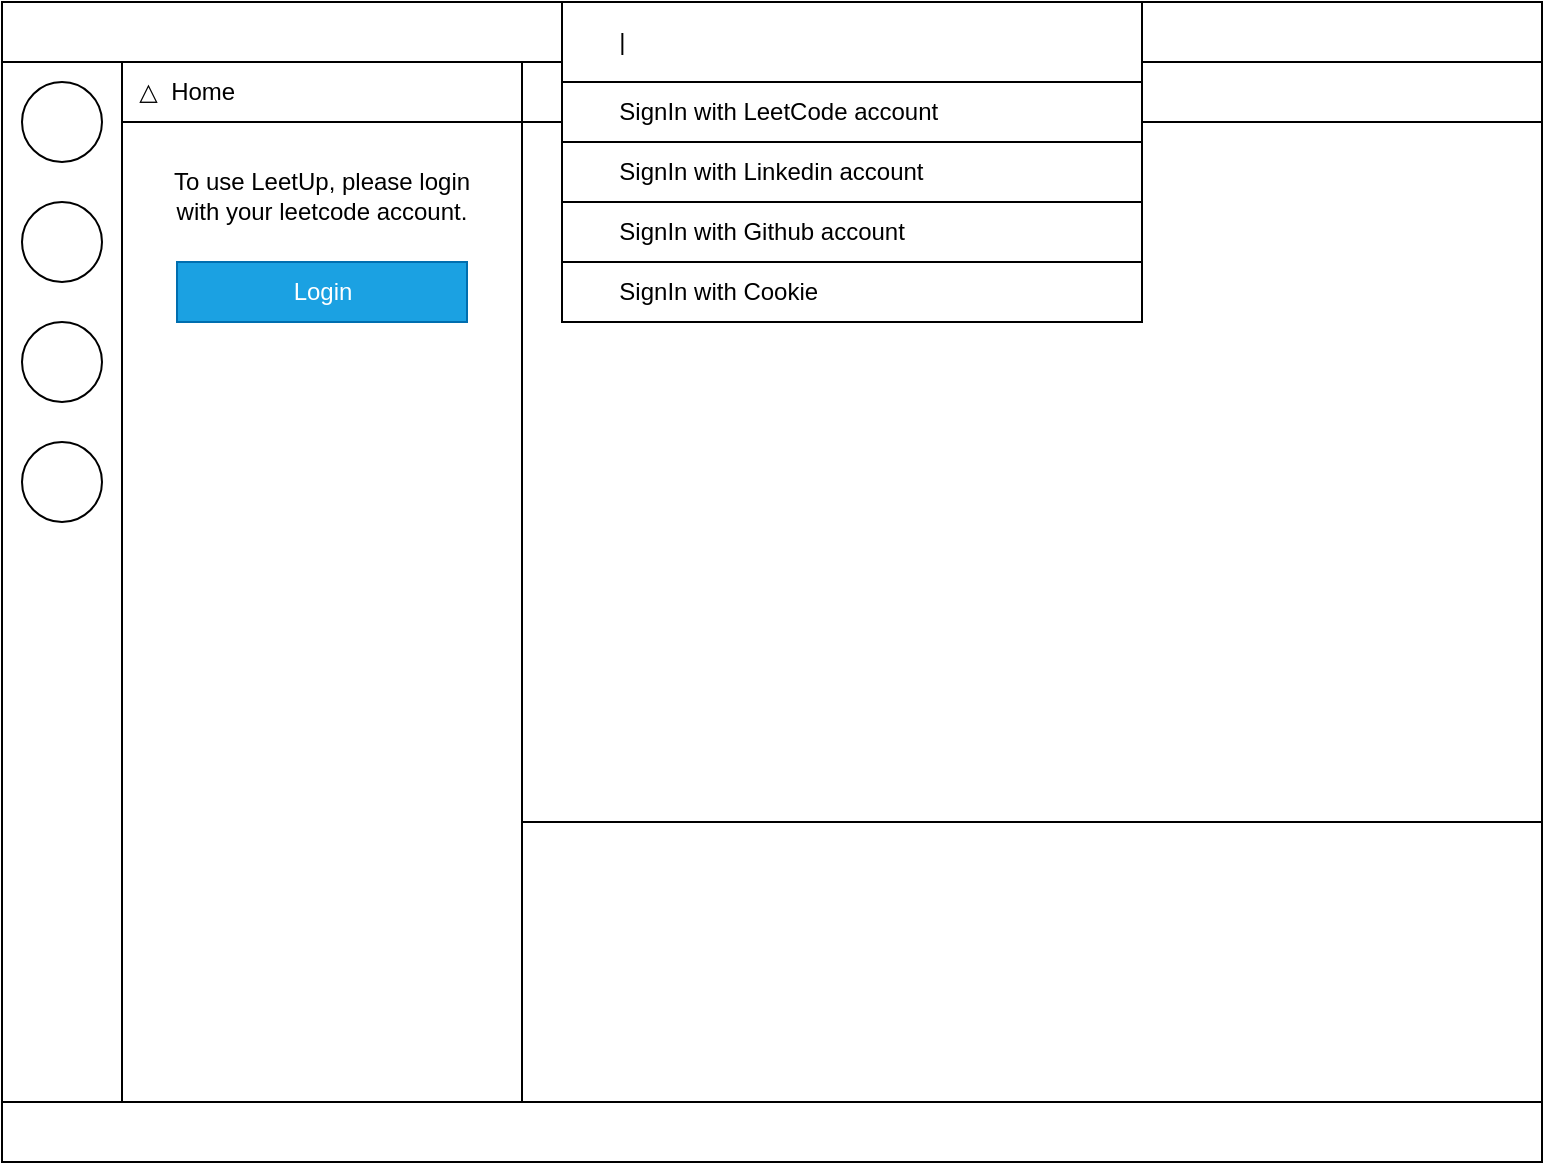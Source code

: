 <mxfile>
    <diagram id="TY2ji9zwoc-1wQC9up7U" name="Before Login">
        <mxGraphModel dx="1744" dy="1167" grid="1" gridSize="10" guides="1" tooltips="1" connect="1" arrows="1" fold="1" page="1" pageScale="1" pageWidth="827" pageHeight="1169" math="0" shadow="0">
            <root>
                <mxCell id="0"/>
                <mxCell id="1" parent="0"/>
                <mxCell id="2" value="" style="rounded=0;whiteSpace=wrap;html=1;" parent="1" vertex="1">
                    <mxGeometry x="100" y="160" width="200" height="520" as="geometry"/>
                </mxCell>
                <mxCell id="3" value="" style="rounded=0;whiteSpace=wrap;html=1;" parent="1" vertex="1">
                    <mxGeometry x="40" y="160" width="60" height="520" as="geometry"/>
                </mxCell>
                <mxCell id="4" value="" style="rounded=0;whiteSpace=wrap;html=1;" parent="1" vertex="1">
                    <mxGeometry x="300" y="540" width="510" height="140" as="geometry"/>
                </mxCell>
                <mxCell id="6" value="" style="rounded=0;whiteSpace=wrap;html=1;" parent="1" vertex="1">
                    <mxGeometry x="300" y="160" width="510" height="380" as="geometry"/>
                </mxCell>
                <mxCell id="7" value="" style="rounded=0;whiteSpace=wrap;html=1;" parent="1" vertex="1">
                    <mxGeometry x="40" y="130" width="770" height="30" as="geometry"/>
                </mxCell>
                <mxCell id="8" value="" style="rounded=0;whiteSpace=wrap;html=1;" parent="1" vertex="1">
                    <mxGeometry x="40" y="680" width="770" height="30" as="geometry"/>
                </mxCell>
                <mxCell id="9" value="" style="rounded=0;whiteSpace=wrap;html=1;strokeColor=default;" parent="1" vertex="1">
                    <mxGeometry x="300" y="160" width="90" height="30" as="geometry"/>
                </mxCell>
                <mxCell id="12" value="" style="rounded=0;whiteSpace=wrap;html=1;" parent="1" vertex="1">
                    <mxGeometry x="390" y="160" width="90" height="30" as="geometry"/>
                </mxCell>
                <mxCell id="13" value="" style="rounded=0;whiteSpace=wrap;html=1;" parent="1" vertex="1">
                    <mxGeometry x="480" y="160" width="90" height="30" as="geometry"/>
                </mxCell>
                <mxCell id="14" value="" style="rounded=0;whiteSpace=wrap;html=1;" parent="1" vertex="1">
                    <mxGeometry x="570" y="160" width="240" height="30" as="geometry"/>
                </mxCell>
                <mxCell id="15" value="" style="ellipse;whiteSpace=wrap;html=1;aspect=fixed;strokeColor=default;" parent="1" vertex="1">
                    <mxGeometry x="50" y="170" width="40" height="40" as="geometry"/>
                </mxCell>
                <mxCell id="16" value="" style="ellipse;whiteSpace=wrap;html=1;aspect=fixed;strokeColor=default;" parent="1" vertex="1">
                    <mxGeometry x="50" y="230" width="40" height="40" as="geometry"/>
                </mxCell>
                <mxCell id="17" value="" style="ellipse;whiteSpace=wrap;html=1;aspect=fixed;strokeColor=default;" parent="1" vertex="1">
                    <mxGeometry x="50" y="290" width="40" height="40" as="geometry"/>
                </mxCell>
                <mxCell id="18" value="" style="ellipse;whiteSpace=wrap;html=1;aspect=fixed;strokeColor=default;" parent="1" vertex="1">
                    <mxGeometry x="50" y="350" width="40" height="40" as="geometry"/>
                </mxCell>
                <mxCell id="19" value="&amp;nbsp; △&amp;nbsp; Home" style="rounded=0;whiteSpace=wrap;html=1;strokeColor=default;align=left;" parent="1" vertex="1">
                    <mxGeometry x="100" y="160" width="200" height="30" as="geometry"/>
                </mxCell>
                <mxCell id="20" value="" style="rounded=0;whiteSpace=wrap;html=1;strokeColor=default;" parent="1" vertex="1">
                    <mxGeometry x="100" y="190" width="200" height="490" as="geometry"/>
                </mxCell>
                <mxCell id="22" value="Login" style="rounded=0;whiteSpace=wrap;html=1;strokeColor=#006EAF;fillColor=#1ba1e2;fontColor=#ffffff;" parent="1" vertex="1">
                    <mxGeometry x="127.5" y="260" width="145" height="30" as="geometry"/>
                </mxCell>
                <mxCell id="7uzm0SndYFBvBvAtwjh_-22" value="To use LeetUp, please login with your leetcode account." style="text;html=1;strokeColor=none;fillColor=none;align=center;verticalAlign=middle;whiteSpace=wrap;rounded=0;" parent="1" vertex="1">
                    <mxGeometry x="120" y="207" width="160" height="40" as="geometry"/>
                </mxCell>
                <mxCell id="ERdGHyG0HeLvpKYZL31H-22" value="" style="rounded=0;whiteSpace=wrap;html=1;strokeColor=default;" parent="1" vertex="1">
                    <mxGeometry x="320" y="130" width="290" height="160" as="geometry"/>
                </mxCell>
                <mxCell id="ERdGHyG0HeLvpKYZL31H-23" value="&lt;span style=&quot;white-space: pre&quot;&gt;&#9;&lt;/span&gt;|" style="rounded=0;whiteSpace=wrap;html=1;strokeColor=default;align=left;" parent="1" vertex="1">
                    <mxGeometry x="320" y="130" width="290" height="40" as="geometry"/>
                </mxCell>
                <mxCell id="ERdGHyG0HeLvpKYZL31H-24" value="&lt;span style=&quot;white-space: pre&quot;&gt;&#9;&lt;/span&gt;SignIn with LeetCode account" style="rounded=0;whiteSpace=wrap;html=1;strokeColor=default;align=left;" parent="1" vertex="1">
                    <mxGeometry x="320" y="170" width="290" height="30" as="geometry"/>
                </mxCell>
                <mxCell id="ERdGHyG0HeLvpKYZL31H-25" value="&lt;span style=&quot;white-space: pre&quot;&gt;&#9;&lt;/span&gt;SignIn with Linkedin account" style="rounded=0;whiteSpace=wrap;html=1;strokeColor=default;align=left;" parent="1" vertex="1">
                    <mxGeometry x="320" y="200" width="290" height="30" as="geometry"/>
                </mxCell>
                <mxCell id="ERdGHyG0HeLvpKYZL31H-26" value="&lt;span style=&quot;white-space: pre&quot;&gt;&#9;&lt;/span&gt;SignIn with Github account" style="rounded=0;whiteSpace=wrap;html=1;strokeColor=default;align=left;" parent="1" vertex="1">
                    <mxGeometry x="320" y="230" width="290" height="30" as="geometry"/>
                </mxCell>
                <mxCell id="ERdGHyG0HeLvpKYZL31H-27" value="&lt;span style=&quot;white-space: pre&quot;&gt;&#9;&lt;/span&gt;SignIn with Cookie" style="rounded=0;whiteSpace=wrap;html=1;strokeColor=default;align=left;" parent="1" vertex="1">
                    <mxGeometry x="320" y="260" width="290" height="30" as="geometry"/>
                </mxCell>
            </root>
        </mxGraphModel>
    </diagram>
    <diagram name="After Login" id="uFW-QHKj9lrslyT1C-xP">
        <mxGraphModel dx="2571" dy="1167" grid="1" gridSize="10" guides="1" tooltips="1" connect="1" arrows="1" fold="1" page="1" pageScale="1" pageWidth="827" pageHeight="1169" math="0" shadow="0">
            <root>
                <mxCell id="6rF_11yRFb2CChP4Dicz-0"/>
                <mxCell id="6rF_11yRFb2CChP4Dicz-1" parent="6rF_11yRFb2CChP4Dicz-0"/>
                <mxCell id="6rF_11yRFb2CChP4Dicz-2" value="" style="rounded=0;whiteSpace=wrap;html=1;" parent="6rF_11yRFb2CChP4Dicz-1" vertex="1">
                    <mxGeometry x="100" y="160" width="200" height="520" as="geometry"/>
                </mxCell>
                <mxCell id="6rF_11yRFb2CChP4Dicz-3" value="" style="rounded=0;whiteSpace=wrap;html=1;" parent="6rF_11yRFb2CChP4Dicz-1" vertex="1">
                    <mxGeometry x="40" y="160" width="60" height="520" as="geometry"/>
                </mxCell>
                <mxCell id="6rF_11yRFb2CChP4Dicz-4" value="" style="rounded=0;whiteSpace=wrap;html=1;" parent="6rF_11yRFb2CChP4Dicz-1" vertex="1">
                    <mxGeometry x="300" y="540" width="940" height="140" as="geometry"/>
                </mxCell>
                <mxCell id="6rF_11yRFb2CChP4Dicz-5" value="" style="rounded=0;whiteSpace=wrap;html=1;" parent="6rF_11yRFb2CChP4Dicz-1" vertex="1">
                    <mxGeometry x="300" y="160" width="940" height="380" as="geometry"/>
                </mxCell>
                <mxCell id="6rF_11yRFb2CChP4Dicz-6" value="" style="rounded=0;whiteSpace=wrap;html=1;" parent="6rF_11yRFb2CChP4Dicz-1" vertex="1">
                    <mxGeometry x="40" y="130" width="1200" height="30" as="geometry"/>
                </mxCell>
                <mxCell id="6rF_11yRFb2CChP4Dicz-7" value="" style="rounded=0;whiteSpace=wrap;html=1;" parent="6rF_11yRFb2CChP4Dicz-1" vertex="1">
                    <mxGeometry x="40" y="680" width="1200" height="30" as="geometry"/>
                </mxCell>
                <mxCell id="6rF_11yRFb2CChP4Dicz-8" value="&lt;span&gt;P823_Queue&lt;/span&gt;" style="rounded=0;whiteSpace=wrap;html=1;strokeColor=default;" parent="6rF_11yRFb2CChP4Dicz-1" vertex="1">
                    <mxGeometry x="300" y="160" width="90" height="30" as="geometry"/>
                </mxCell>
                <mxCell id="6rF_11yRFb2CChP4Dicz-9" value="" style="rounded=0;whiteSpace=wrap;html=1;" parent="6rF_11yRFb2CChP4Dicz-1" vertex="1">
                    <mxGeometry x="390" y="160" width="90" height="30" as="geometry"/>
                </mxCell>
                <mxCell id="6rF_11yRFb2CChP4Dicz-10" value="" style="rounded=0;whiteSpace=wrap;html=1;" parent="6rF_11yRFb2CChP4Dicz-1" vertex="1">
                    <mxGeometry x="480" y="160" width="90" height="30" as="geometry"/>
                </mxCell>
                <mxCell id="6rF_11yRFb2CChP4Dicz-11" value="" style="rounded=0;whiteSpace=wrap;html=1;" parent="6rF_11yRFb2CChP4Dicz-1" vertex="1">
                    <mxGeometry x="570" y="160" width="670" height="30" as="geometry"/>
                </mxCell>
                <mxCell id="6rF_11yRFb2CChP4Dicz-12" value="" style="ellipse;whiteSpace=wrap;html=1;aspect=fixed;strokeColor=default;" parent="6rF_11yRFb2CChP4Dicz-1" vertex="1">
                    <mxGeometry x="50" y="170" width="40" height="40" as="geometry"/>
                </mxCell>
                <mxCell id="6rF_11yRFb2CChP4Dicz-13" value="" style="ellipse;whiteSpace=wrap;html=1;aspect=fixed;strokeColor=default;" parent="6rF_11yRFb2CChP4Dicz-1" vertex="1">
                    <mxGeometry x="50" y="230" width="40" height="40" as="geometry"/>
                </mxCell>
                <mxCell id="6rF_11yRFb2CChP4Dicz-14" value="" style="ellipse;whiteSpace=wrap;html=1;aspect=fixed;strokeColor=default;" parent="6rF_11yRFb2CChP4Dicz-1" vertex="1">
                    <mxGeometry x="50" y="290" width="40" height="40" as="geometry"/>
                </mxCell>
                <mxCell id="6rF_11yRFb2CChP4Dicz-15" value="" style="ellipse;whiteSpace=wrap;html=1;aspect=fixed;strokeColor=default;" parent="6rF_11yRFb2CChP4Dicz-1" vertex="1">
                    <mxGeometry x="50" y="350" width="40" height="40" as="geometry"/>
                </mxCell>
                <mxCell id="6rF_11yRFb2CChP4Dicz-16" value="&amp;nbsp; △&amp;nbsp; Home" style="rounded=0;whiteSpace=wrap;html=1;strokeColor=default;align=left;" parent="6rF_11yRFb2CChP4Dicz-1" vertex="1">
                    <mxGeometry x="100" y="160" width="200" height="30" as="geometry"/>
                </mxCell>
                <mxCell id="6rF_11yRFb2CChP4Dicz-17" value="" style="rounded=0;whiteSpace=wrap;html=1;strokeColor=default;" parent="6rF_11yRFb2CChP4Dicz-1" vertex="1">
                    <mxGeometry x="100" y="190" width="200" height="490" as="geometry"/>
                </mxCell>
                <mxCell id="6rF_11yRFb2CChP4Dicz-18" value="&lt;span&gt;&amp;nbsp; &amp;nbsp; &amp;nbsp; &amp;nbsp;&lt;/span&gt;△&amp;nbsp;&amp;nbsp;&lt;span&gt;Daily Challenge&lt;/span&gt;" style="rounded=0;whiteSpace=wrap;html=1;strokeColor=default;align=left;" parent="6rF_11yRFb2CChP4Dicz-1" vertex="1">
                    <mxGeometry x="100" y="220" width="200" height="30" as="geometry"/>
                </mxCell>
                <mxCell id="xJPRtiqNaAZXW4HC7p8x-0" value="" style="whiteSpace=wrap;html=1;aspect=fixed;strokeColor=default;" parent="6rF_11yRFb2CChP4Dicz-1" vertex="1">
                    <mxGeometry x="240" y="250" width="20" height="20" as="geometry"/>
                </mxCell>
                <mxCell id="xJPRtiqNaAZXW4HC7p8x-1" value="" style="whiteSpace=wrap;html=1;aspect=fixed;strokeColor=default;" parent="6rF_11yRFb2CChP4Dicz-1" vertex="1">
                    <mxGeometry x="260" y="250" width="20" height="20" as="geometry"/>
                </mxCell>
                <mxCell id="xJPRtiqNaAZXW4HC7p8x-2" value="" style="whiteSpace=wrap;html=1;aspect=fixed;strokeColor=default;" parent="6rF_11yRFb2CChP4Dicz-1" vertex="1">
                    <mxGeometry x="280" y="250" width="20" height="20" as="geometry"/>
                </mxCell>
                <mxCell id="xJPRtiqNaAZXW4HC7p8x-3" value="" style="curved=1;endArrow=classic;html=1;entryX=0.255;entryY=0.609;entryDx=0;entryDy=0;entryPerimeter=0;" parent="6rF_11yRFb2CChP4Dicz-1" target="JKEadK9gaQrLtFto8l6H-4" edge="1">
                    <mxGeometry width="50" height="50" relative="1" as="geometry">
                        <mxPoint x="290" y="260" as="sourcePoint"/>
                        <mxPoint x="503.04" y="159.94" as="targetPoint"/>
                        <Array as="points">
                            <mxPoint x="360" y="370"/>
                        </Array>
                    </mxGeometry>
                </mxCell>
                <mxCell id="xJPRtiqNaAZXW4HC7p8x-4" value="Difficulty Filter" style="text;html=1;strokeColor=none;fillColor=none;align=center;verticalAlign=middle;whiteSpace=wrap;rounded=0;" parent="6rF_11yRFb2CChP4Dicz-1" vertex="1">
                    <mxGeometry x="430" y="330" width="120" height="30" as="geometry"/>
                </mxCell>
                <mxCell id="xJPRtiqNaAZXW4HC7p8x-5" value="&amp;nbsp; &amp;nbsp; &amp;nbsp;P153. Dynamic Heap" style="rounded=0;whiteSpace=wrap;html=1;strokeColor=default;align=left;" parent="6rF_11yRFb2CChP4Dicz-1" vertex="1">
                    <mxGeometry x="100" y="270" width="200" height="30" as="geometry"/>
                </mxCell>
                <mxCell id="xJPRtiqNaAZXW4HC7p8x-6" value="&amp;nbsp; &amp;nbsp; &amp;nbsp;P50. Binary Search Tree" style="rounded=0;whiteSpace=wrap;html=1;strokeColor=default;align=left;" parent="6rF_11yRFb2CChP4Dicz-1" vertex="1">
                    <mxGeometry x="100" y="300" width="200" height="30" as="geometry"/>
                </mxCell>
                <mxCell id="xJPRtiqNaAZXW4HC7p8x-7" value="&amp;nbsp; &amp;nbsp; &amp;nbsp;P823. Queue" style="rounded=0;whiteSpace=wrap;html=1;strokeColor=default;align=left;" parent="6rF_11yRFb2CChP4Dicz-1" vertex="1">
                    <mxGeometry x="100" y="330" width="200" height="30" as="geometry"/>
                </mxCell>
                <mxCell id="xJPRtiqNaAZXW4HC7p8x-8" value="" style="whiteSpace=wrap;html=1;aspect=fixed;strokeColor=default;" parent="6rF_11yRFb2CChP4Dicz-1" vertex="1">
                    <mxGeometry x="100" y="250" width="20" height="20" as="geometry"/>
                </mxCell>
                <mxCell id="xJPRtiqNaAZXW4HC7p8x-9" value="" style="curved=1;endArrow=classic;html=1;" parent="6rF_11yRFb2CChP4Dicz-1" edge="1">
                    <mxGeometry width="50" height="50" relative="1" as="geometry">
                        <mxPoint x="110" y="260" as="sourcePoint"/>
                        <mxPoint x="-60" y="210" as="targetPoint"/>
                        <Array as="points">
                            <mxPoint x="-20" y="280"/>
                            <mxPoint x="-20" y="200"/>
                        </Array>
                    </mxGeometry>
                </mxCell>
                <mxCell id="xJPRtiqNaAZXW4HC7p8x-10" value="Refresh" style="text;html=1;strokeColor=none;fillColor=none;align=center;verticalAlign=middle;whiteSpace=wrap;rounded=0;" parent="6rF_11yRFb2CChP4Dicz-1" vertex="1">
                    <mxGeometry x="-150" y="200" width="120" height="30" as="geometry"/>
                </mxCell>
                <mxCell id="JKEadK9gaQrLtFto8l6H-1" value="" style="curved=1;endArrow=classic;html=1;exitX=1.025;exitY=0.133;exitDx=0;exitDy=0;exitPerimeter=0;" parent="6rF_11yRFb2CChP4Dicz-1" edge="1">
                    <mxGeometry width="50" height="50" relative="1" as="geometry">
                        <mxPoint x="112" y="347.98" as="sourcePoint"/>
                        <mxPoint x="-60" y="300" as="targetPoint"/>
                        <Array as="points">
                            <mxPoint x="-20" y="370"/>
                            <mxPoint x="-20" y="290"/>
                        </Array>
                    </mxGeometry>
                </mxCell>
                <mxCell id="JKEadK9gaQrLtFto8l6H-2" value="Open the web page" style="text;html=1;strokeColor=none;fillColor=none;align=center;verticalAlign=middle;whiteSpace=wrap;rounded=0;" parent="6rF_11yRFb2CChP4Dicz-1" vertex="1">
                    <mxGeometry x="-170" y="295" width="120" height="30" as="geometry"/>
                </mxCell>
                <mxCell id="JKEadK9gaQrLtFto8l6H-4" value="// prefix (A number of problem which is parsed by extension)&lt;br&gt;&lt;br&gt;Write your code here" style="text;html=1;strokeColor=none;fillColor=none;align=left;verticalAlign=top;whiteSpace=wrap;rounded=0;" parent="6rF_11yRFb2CChP4Dicz-1" vertex="1">
                    <mxGeometry x="320" y="210" width="470" height="230" as="geometry"/>
                </mxCell>
                <mxCell id="JKEadK9gaQrLtFto8l6H-5" value="Submit or Test Result will be displayed here" style="text;html=1;strokeColor=none;fillColor=none;align=left;verticalAlign=top;whiteSpace=wrap;rounded=0;" parent="6rF_11yRFb2CChP4Dicz-1" vertex="1">
                    <mxGeometry x="310" y="550" width="490" height="120" as="geometry"/>
                </mxCell>
                <mxCell id="52PHdi-8WmmEpKOvOrVt-0" value="" style="rounded=0;whiteSpace=wrap;html=1;" parent="6rF_11yRFb2CChP4Dicz-1" vertex="1">
                    <mxGeometry x="770" y="190" width="470" height="350" as="geometry"/>
                </mxCell>
                <mxCell id="52PHdi-8WmmEpKOvOrVt-1" value="Profile" style="rounded=0;whiteSpace=wrap;html=1;strokeColor=default;" parent="6rF_11yRFb2CChP4Dicz-1" vertex="1">
                    <mxGeometry x="770" y="160" width="90" height="30" as="geometry"/>
                </mxCell>
                <mxCell id="52PHdi-8WmmEpKOvOrVt-2" value="Hi, GwangrokBaek!" style="text;html=1;strokeColor=none;fillColor=none;align=center;verticalAlign=middle;whiteSpace=wrap;rounded=0;" parent="6rF_11yRFb2CChP4Dicz-1" vertex="1">
                    <mxGeometry x="780" y="200" width="120" height="30" as="geometry"/>
                </mxCell>
                <mxCell id="52PHdi-8WmmEpKOvOrVt-4" value="Logout" style="rounded=0;whiteSpace=wrap;html=1;strokeColor=#006EAF;fillColor=#1ba1e2;fontColor=#ffffff;" parent="6rF_11yRFb2CChP4Dicz-1" vertex="1">
                    <mxGeometry x="932.5" y="490" width="145" height="30" as="geometry"/>
                </mxCell>
                <mxCell id="52PHdi-8WmmEpKOvOrVt-7" value="&amp;nbsp; &amp;nbsp; &amp;nbsp; &amp;nbsp;Profile" style="rounded=0;whiteSpace=wrap;html=1;strokeColor=default;align=left;" parent="6rF_11yRFb2CChP4Dicz-1" vertex="1">
                    <mxGeometry x="100" y="190" width="200" height="30" as="geometry"/>
                </mxCell>
                <mxCell id="TlE2b9tbewYygagQCHZN-1" value="" style="curved=1;endArrow=classic;html=1;entryX=0.222;entryY=0.333;entryDx=0;entryDy=0;entryPerimeter=0;exitX=0.85;exitY=0.333;exitDx=0;exitDy=0;exitPerimeter=0;" parent="6rF_11yRFb2CChP4Dicz-1" source="52PHdi-8WmmEpKOvOrVt-7" target="52PHdi-8WmmEpKOvOrVt-1" edge="1">
                    <mxGeometry width="50" height="50" relative="1" as="geometry">
                        <mxPoint x="320" y="30" as="sourcePoint"/>
                        <mxPoint x="469.85" y="120.07" as="targetPoint"/>
                        <Array as="points">
                            <mxPoint x="390" y="-20"/>
                        </Array>
                    </mxGeometry>
                </mxCell>
                <mxCell id="c7A4KgdMLonuvRmawmUl-0" value="Statistics &amp;amp; Tier" style="rounded=0;whiteSpace=wrap;html=1;" parent="6rF_11yRFb2CChP4Dicz-1" vertex="1">
                    <mxGeometry x="800" y="240" width="410" height="100" as="geometry"/>
                </mxCell>
                <mxCell id="4EIzPuybFNHrhlVwENss-0" value="&lt;span&gt;&amp;nbsp; &amp;nbsp; &amp;nbsp; &amp;nbsp;&lt;/span&gt;△&amp;nbsp; Problems" style="rounded=0;whiteSpace=wrap;html=1;strokeColor=default;align=left;" parent="6rF_11yRFb2CChP4Dicz-1" vertex="1">
                    <mxGeometry x="100" y="360" width="200" height="30" as="geometry"/>
                </mxCell>
                <mxCell id="4EIzPuybFNHrhlVwENss-3" value="Description" style="rounded=0;whiteSpace=wrap;html=1;strokeColor=default;" parent="6rF_11yRFb2CChP4Dicz-1" vertex="1">
                    <mxGeometry x="860" y="160" width="90" height="30" as="geometry"/>
                </mxCell>
                <mxCell id="4EIzPuybFNHrhlVwENss-5" value="" style="curved=1;endArrow=classic;html=1;entryX=0.556;entryY=0.333;entryDx=0;entryDy=0;entryPerimeter=0;exitX=0.85;exitY=0.333;exitDx=0;exitDy=0;exitPerimeter=0;" parent="6rF_11yRFb2CChP4Dicz-1" target="4EIzPuybFNHrhlVwENss-3" edge="1">
                    <mxGeometry width="50" height="50" relative="1" as="geometry">
                        <mxPoint x="175.01" y="285" as="sourcePoint"/>
                        <mxPoint x="694.99" y="255" as="targetPoint"/>
                        <Array as="points">
                            <mxPoint x="230"/>
                            <mxPoint x="820" y="70"/>
                        </Array>
                    </mxGeometry>
                </mxCell>
                <mxCell id="4EIzPuybFNHrhlVwENss-6" value="Submit&amp;nbsp; |&amp;nbsp; Test&amp;nbsp; |&amp;nbsp; Solution" style="text;html=1;strokeColor=none;fillColor=none;align=left;verticalAlign=middle;whiteSpace=wrap;rounded=0;" parent="6rF_11yRFb2CChP4Dicz-1" vertex="1">
                    <mxGeometry x="320" y="430" width="340" height="30" as="geometry"/>
                </mxCell>
                <mxCell id="4EIzPuybFNHrhlVwENss-7" value="Solution" style="rounded=0;whiteSpace=wrap;html=1;strokeColor=default;" parent="6rF_11yRFb2CChP4Dicz-1" vertex="1">
                    <mxGeometry x="950" y="160" width="90" height="30" as="geometry"/>
                </mxCell>
                <mxCell id="4EIzPuybFNHrhlVwENss-8" value="" style="curved=1;endArrow=classic;html=1;entryX=0.556;entryY=0.667;entryDx=0;entryDy=0;entryPerimeter=0;exitX=0.412;exitY=0.5;exitDx=0;exitDy=0;exitPerimeter=0;" parent="6rF_11yRFb2CChP4Dicz-1" source="4EIzPuybFNHrhlVwENss-6" target="4EIzPuybFNHrhlVwENss-7" edge="1">
                    <mxGeometry width="50" height="50" relative="1" as="geometry">
                        <mxPoint x="500" y="499.99" as="sourcePoint"/>
                        <mxPoint x="1019.98" y="469.99" as="targetPoint"/>
                        <Array as="points">
                            <mxPoint x="730" y="410"/>
                        </Array>
                    </mxGeometry>
                </mxCell>
                <mxCell id="4EIzPuybFNHrhlVwENss-9" value="" style="curved=1;endArrow=classic;html=1;entryX=0.204;entryY=0.417;entryDx=0;entryDy=0;entryPerimeter=0;" parent="6rF_11yRFb2CChP4Dicz-1" target="JKEadK9gaQrLtFto8l6H-5" edge="1">
                    <mxGeometry width="50" height="50" relative="1" as="geometry">
                        <mxPoint x="340" y="460" as="sourcePoint"/>
                        <mxPoint x="489.85" y="550.07" as="targetPoint"/>
                        <Array as="points">
                            <mxPoint x="410" y="570"/>
                        </Array>
                    </mxGeometry>
                </mxCell>
                <mxCell id="4EIzPuybFNHrhlVwENss-10" value="" style="curved=1;endArrow=classic;html=1;entryX=0.204;entryY=0.417;entryDx=0;entryDy=0;entryPerimeter=0;" parent="6rF_11yRFb2CChP4Dicz-1" edge="1">
                    <mxGeometry width="50" height="50" relative="1" as="geometry">
                        <mxPoint x="390" y="460" as="sourcePoint"/>
                        <mxPoint x="459.96" y="600.04" as="targetPoint"/>
                        <Array as="points">
                            <mxPoint x="460" y="570"/>
                        </Array>
                    </mxGeometry>
                </mxCell>
                <mxCell id="WNSIjebBaSE8bmrSoS5N-0" value="" style="whiteSpace=wrap;html=1;aspect=fixed;strokeColor=default;" parent="6rF_11yRFb2CChP4Dicz-1" vertex="1">
                    <mxGeometry x="240" y="390" width="20" height="20" as="geometry"/>
                </mxCell>
                <mxCell id="WNSIjebBaSE8bmrSoS5N-1" value="" style="whiteSpace=wrap;html=1;aspect=fixed;strokeColor=default;" parent="6rF_11yRFb2CChP4Dicz-1" vertex="1">
                    <mxGeometry x="280" y="390" width="20" height="20" as="geometry"/>
                </mxCell>
                <mxCell id="WNSIjebBaSE8bmrSoS5N-2" value="" style="whiteSpace=wrap;html=1;aspect=fixed;strokeColor=default;" parent="6rF_11yRFb2CChP4Dicz-1" vertex="1">
                    <mxGeometry x="100" y="390" width="20" height="20" as="geometry"/>
                </mxCell>
                <mxCell id="WNSIjebBaSE8bmrSoS5N-3" value="" style="whiteSpace=wrap;html=1;aspect=fixed;strokeColor=default;" parent="6rF_11yRFb2CChP4Dicz-1" vertex="1">
                    <mxGeometry x="260" y="390" width="20" height="20" as="geometry"/>
                </mxCell>
                <mxCell id="WNSIjebBaSE8bmrSoS5N-4" value="&amp;nbsp; &amp;nbsp; &amp;nbsp;✅&amp;nbsp; P153. Dynamic Heap" style="rounded=0;whiteSpace=wrap;html=1;strokeColor=default;align=left;" parent="6rF_11yRFb2CChP4Dicz-1" vertex="1">
                    <mxGeometry x="100" y="410" width="200" height="30" as="geometry"/>
                </mxCell>
                <mxCell id="WNSIjebBaSE8bmrSoS5N-5" value="&amp;nbsp; &amp;nbsp; &amp;nbsp;✅&amp;nbsp;&amp;nbsp;P153. Dynamic Heap" style="rounded=0;whiteSpace=wrap;html=1;strokeColor=default;align=left;" parent="6rF_11yRFb2CChP4Dicz-1" vertex="1">
                    <mxGeometry x="100" y="440" width="200" height="30" as="geometry"/>
                </mxCell>
                <mxCell id="WNSIjebBaSE8bmrSoS5N-6" value="&amp;nbsp; &amp;nbsp; &amp;nbsp;P153. Dynamic Heap" style="rounded=0;whiteSpace=wrap;html=1;strokeColor=default;align=left;" parent="6rF_11yRFb2CChP4Dicz-1" vertex="1">
                    <mxGeometry x="100" y="470" width="200" height="30" as="geometry"/>
                </mxCell>
                <mxCell id="WNSIjebBaSE8bmrSoS5N-7" value="Missions" style="rounded=0;whiteSpace=wrap;html=1;" parent="6rF_11yRFb2CChP4Dicz-1" vertex="1">
                    <mxGeometry x="800" y="370" width="410" height="100" as="geometry"/>
                </mxCell>
            </root>
        </mxGraphModel>
    </diagram>
</mxfile>